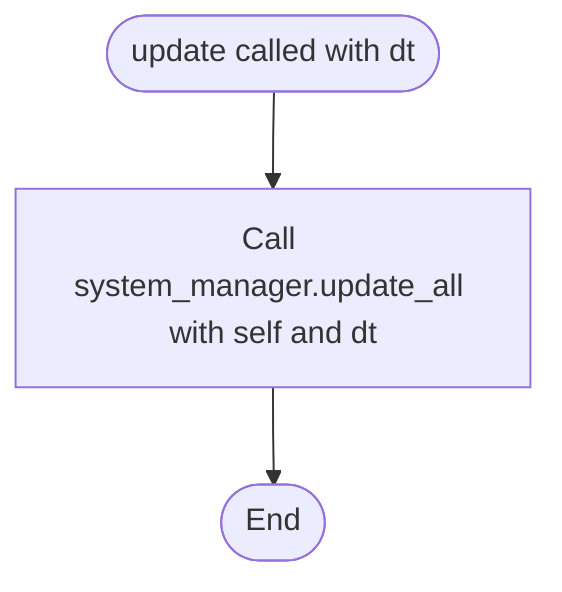 flowchart TD
    Start([update called with dt]) --> UpdateAllSystems[Call system_manager.update_all with self and dt]
    
    UpdateAllSystems --> End([End])